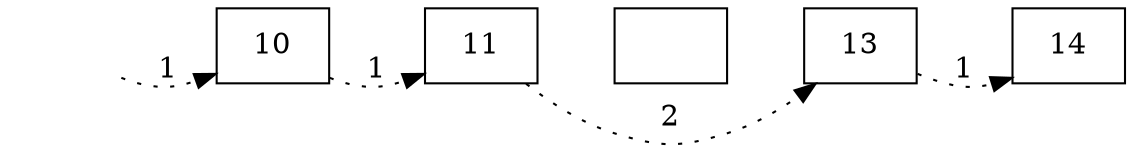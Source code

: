digraph G {
    rankdir = LR;
    node [shape=rect, label=""];

    C0 [shape="none"];
    C1[label="10"];
    C2[label="11"];
    C3[label=""];
    C4[label="13"];
    C5[label="14"];
    edge [weight=1000, style="invis"];
    C0 -> C1 -> C2 -> C3 -> C4 -> C5;
    edge [weight=1, style="dotted"];
    C0 -> C1 [label="1"];
    C1 -> C2 [label="1"];
    C2 -> C4 [label="2"];
    C4 -> C5 [label="1"];

}

